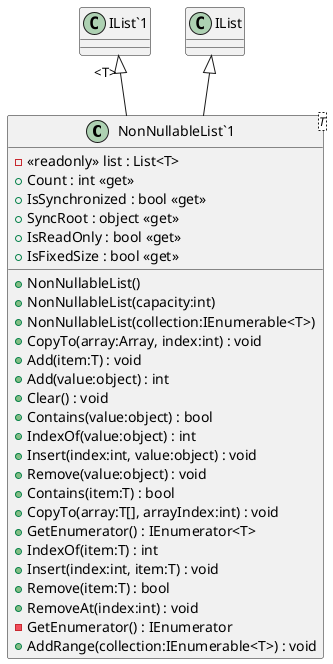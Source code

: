 @startuml
class "NonNullableList`1"<T> {
    + NonNullableList()
    + NonNullableList(capacity:int)
    + NonNullableList(collection:IEnumerable<T>)
    - <<readonly>> list : List<T>
    + Count : int <<get>>
    + IsSynchronized : bool <<get>>
    + SyncRoot : object <<get>>
    + IsReadOnly : bool <<get>>
    + IsFixedSize : bool <<get>>
    + CopyTo(array:Array, index:int) : void
    + Add(item:T) : void
    + Add(value:object) : int
    + Clear() : void
    + Contains(value:object) : bool
    + IndexOf(value:object) : int
    + Insert(index:int, value:object) : void
    + Remove(value:object) : void
    + Contains(item:T) : bool
    + CopyTo(array:T[], arrayIndex:int) : void
    + GetEnumerator() : IEnumerator<T>
    + IndexOf(item:T) : int
    + Insert(index:int, item:T) : void
    + Remove(item:T) : bool
    + RemoveAt(index:int) : void
    - GetEnumerator() : IEnumerator
    + AddRange(collection:IEnumerable<T>) : void
}
"IList`1" "<T>" <|-- "NonNullableList`1"
IList <|-- "NonNullableList`1"
@enduml
